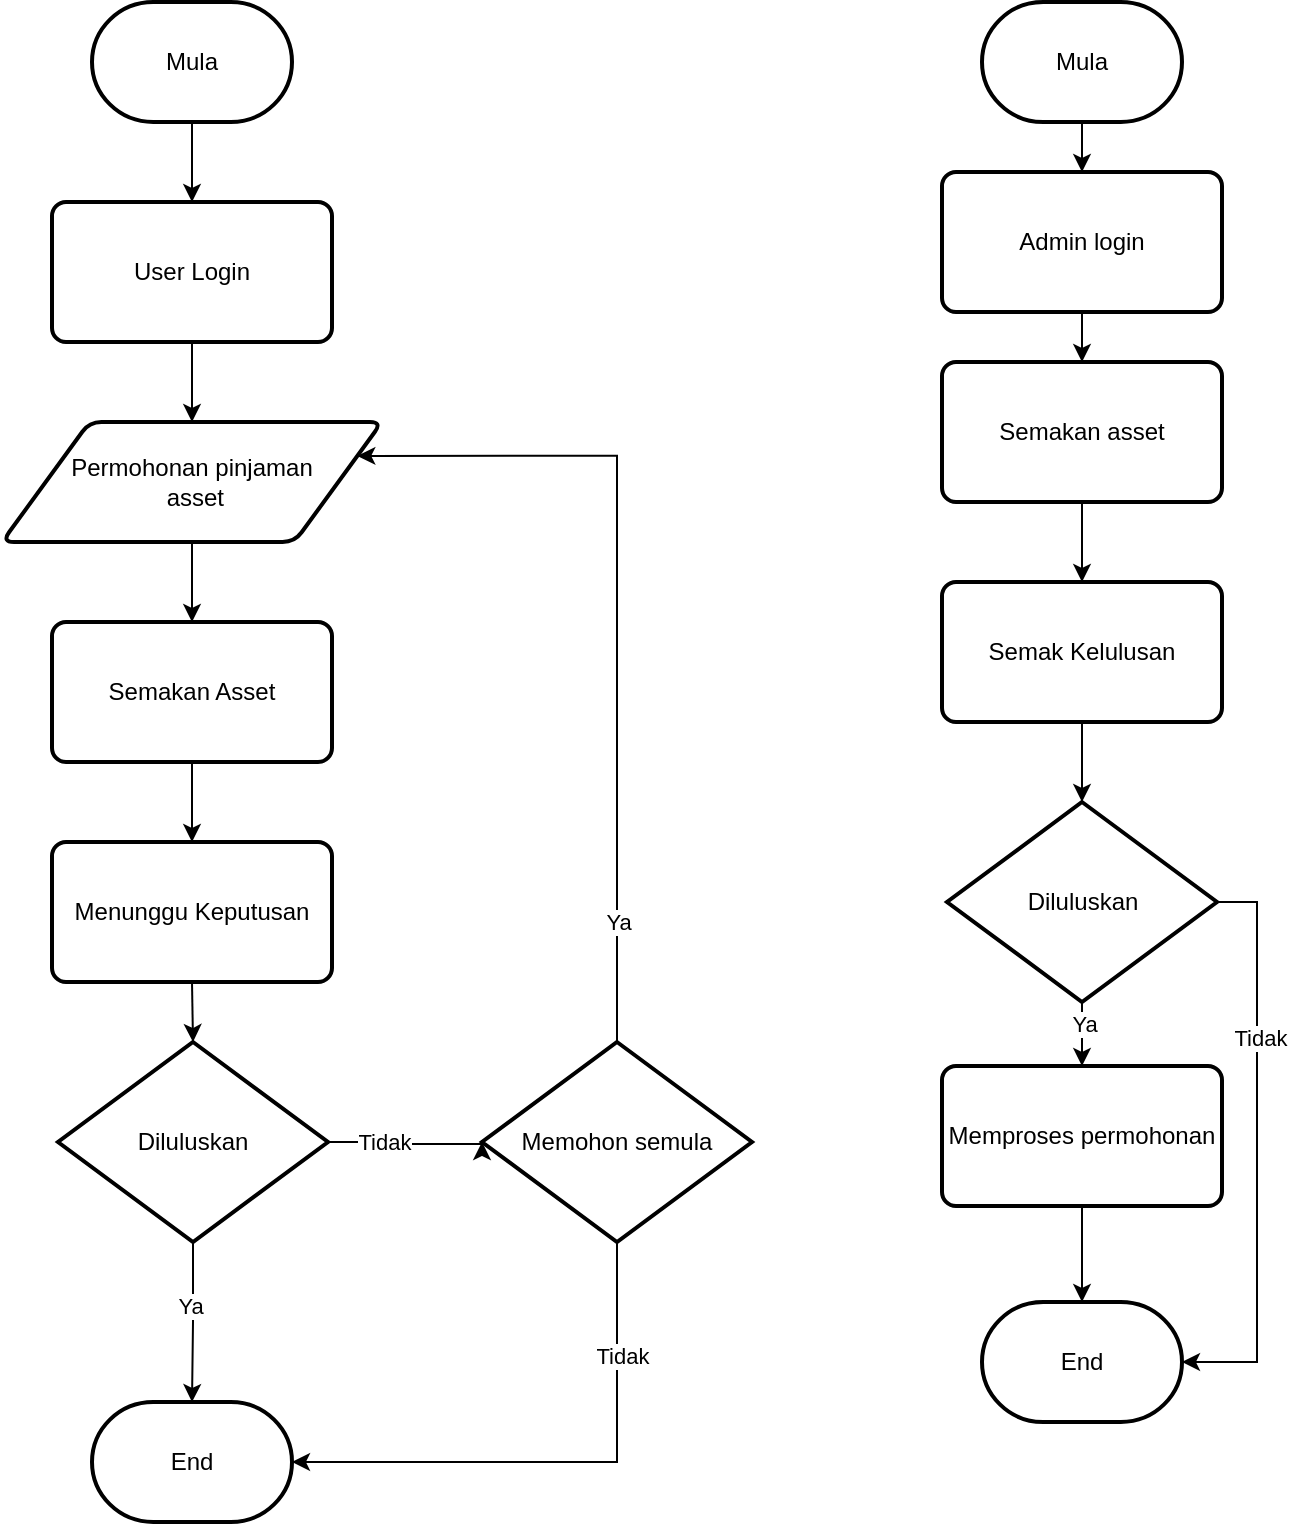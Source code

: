 <mxfile version="28.0.6">
  <diagram name="Page-1" id="ryrmgloJzmJUL8d0fgLl">
    <mxGraphModel dx="1098" dy="614" grid="1" gridSize="10" guides="1" tooltips="1" connect="1" arrows="1" fold="1" page="1" pageScale="1" pageWidth="850" pageHeight="1100" math="0" shadow="0">
      <root>
        <mxCell id="0" />
        <mxCell id="1" parent="0" />
        <mxCell id="0c-XRUJrRKab2AX7CRwr-37" style="edgeStyle=orthogonalEdgeStyle;rounded=0;orthogonalLoop=1;jettySize=auto;html=1;exitX=0.5;exitY=1;exitDx=0;exitDy=0;exitPerimeter=0;entryX=0.5;entryY=0;entryDx=0;entryDy=0;" edge="1" parent="1" source="0c-XRUJrRKab2AX7CRwr-3" target="0c-XRUJrRKab2AX7CRwr-36">
          <mxGeometry relative="1" as="geometry" />
        </mxCell>
        <mxCell id="0c-XRUJrRKab2AX7CRwr-3" value="Mula" style="strokeWidth=2;html=1;shape=mxgraph.flowchart.terminator;whiteSpace=wrap;" vertex="1" parent="1">
          <mxGeometry x="115" y="20" width="100" height="60" as="geometry" />
        </mxCell>
        <mxCell id="0c-XRUJrRKab2AX7CRwr-11" style="edgeStyle=orthogonalEdgeStyle;rounded=0;orthogonalLoop=1;jettySize=auto;html=1;exitX=0.5;exitY=1;exitDx=0;exitDy=0;entryX=0.5;entryY=0;entryDx=0;entryDy=0;" edge="1" parent="1" source="0c-XRUJrRKab2AX7CRwr-5" target="0c-XRUJrRKab2AX7CRwr-7">
          <mxGeometry relative="1" as="geometry" />
        </mxCell>
        <mxCell id="0c-XRUJrRKab2AX7CRwr-5" value="Permohonan pinjaman&lt;div&gt;&amp;nbsp;asset&lt;/div&gt;" style="shape=parallelogram;html=1;strokeWidth=2;perimeter=parallelogramPerimeter;whiteSpace=wrap;rounded=1;arcSize=12;size=0.23;" vertex="1" parent="1">
          <mxGeometry x="70" y="230" width="190" height="60" as="geometry" />
        </mxCell>
        <mxCell id="0c-XRUJrRKab2AX7CRwr-12" style="edgeStyle=orthogonalEdgeStyle;rounded=0;orthogonalLoop=1;jettySize=auto;html=1;exitX=0.5;exitY=1;exitDx=0;exitDy=0;entryX=0.5;entryY=0;entryDx=0;entryDy=0;" edge="1" parent="1" source="0c-XRUJrRKab2AX7CRwr-7" target="0c-XRUJrRKab2AX7CRwr-8">
          <mxGeometry relative="1" as="geometry" />
        </mxCell>
        <mxCell id="0c-XRUJrRKab2AX7CRwr-7" value="Semakan Asset" style="rounded=1;whiteSpace=wrap;html=1;absoluteArcSize=1;arcSize=14;strokeWidth=2;" vertex="1" parent="1">
          <mxGeometry x="95" y="330" width="140" height="70" as="geometry" />
        </mxCell>
        <mxCell id="0c-XRUJrRKab2AX7CRwr-8" value="Menunggu Keputusan" style="rounded=1;whiteSpace=wrap;html=1;absoluteArcSize=1;arcSize=14;strokeWidth=2;" vertex="1" parent="1">
          <mxGeometry x="95" y="440" width="140" height="70" as="geometry" />
        </mxCell>
        <mxCell id="0c-XRUJrRKab2AX7CRwr-22" style="edgeStyle=orthogonalEdgeStyle;rounded=0;orthogonalLoop=1;jettySize=auto;html=1;exitX=1;exitY=0.5;exitDx=0;exitDy=0;exitPerimeter=0;entryX=0;entryY=0.5;entryDx=0;entryDy=0;entryPerimeter=0;" edge="1" parent="1" source="0c-XRUJrRKab2AX7CRwr-9" target="0c-XRUJrRKab2AX7CRwr-25">
          <mxGeometry relative="1" as="geometry">
            <mxPoint x="290" y="590" as="targetPoint" />
            <Array as="points">
              <mxPoint x="262" y="590" />
              <mxPoint x="262" y="591" />
            </Array>
          </mxGeometry>
        </mxCell>
        <mxCell id="0c-XRUJrRKab2AX7CRwr-23" value="Tidak" style="edgeLabel;html=1;align=center;verticalAlign=middle;resizable=0;points=[];" vertex="1" connectable="0" parent="0c-XRUJrRKab2AX7CRwr-22">
          <mxGeometry x="-0.298" relative="1" as="geometry">
            <mxPoint as="offset" />
          </mxGeometry>
        </mxCell>
        <mxCell id="0c-XRUJrRKab2AX7CRwr-9" value="Diluluskan" style="strokeWidth=2;html=1;shape=mxgraph.flowchart.decision;whiteSpace=wrap;" vertex="1" parent="1">
          <mxGeometry x="98" y="540" width="135" height="100" as="geometry" />
        </mxCell>
        <mxCell id="0c-XRUJrRKab2AX7CRwr-14" style="edgeStyle=orthogonalEdgeStyle;rounded=0;orthogonalLoop=1;jettySize=auto;html=1;exitX=0.5;exitY=1;exitDx=0;exitDy=0;entryX=0.5;entryY=0;entryDx=0;entryDy=0;entryPerimeter=0;" edge="1" parent="1" source="0c-XRUJrRKab2AX7CRwr-8" target="0c-XRUJrRKab2AX7CRwr-9">
          <mxGeometry relative="1" as="geometry" />
        </mxCell>
        <mxCell id="0c-XRUJrRKab2AX7CRwr-15" value="End" style="strokeWidth=2;html=1;shape=mxgraph.flowchart.terminator;whiteSpace=wrap;" vertex="1" parent="1">
          <mxGeometry x="115" y="720" width="100" height="60" as="geometry" />
        </mxCell>
        <mxCell id="0c-XRUJrRKab2AX7CRwr-16" style="edgeStyle=orthogonalEdgeStyle;rounded=0;orthogonalLoop=1;jettySize=auto;html=1;exitX=0.5;exitY=1;exitDx=0;exitDy=0;exitPerimeter=0;entryX=0.5;entryY=0;entryDx=0;entryDy=0;entryPerimeter=0;" edge="1" parent="1" source="0c-XRUJrRKab2AX7CRwr-9" target="0c-XRUJrRKab2AX7CRwr-15">
          <mxGeometry relative="1" as="geometry" />
        </mxCell>
        <mxCell id="0c-XRUJrRKab2AX7CRwr-17" value="Ya" style="edgeLabel;html=1;align=center;verticalAlign=middle;resizable=0;points=[];" vertex="1" connectable="0" parent="0c-XRUJrRKab2AX7CRwr-16">
          <mxGeometry x="-0.205" y="-2" relative="1" as="geometry">
            <mxPoint as="offset" />
          </mxGeometry>
        </mxCell>
        <mxCell id="0c-XRUJrRKab2AX7CRwr-27" style="edgeStyle=orthogonalEdgeStyle;rounded=0;orthogonalLoop=1;jettySize=auto;html=1;exitX=0.5;exitY=0;exitDx=0;exitDy=0;exitPerimeter=0;entryX=1;entryY=0.25;entryDx=0;entryDy=0;" edge="1" parent="1" source="0c-XRUJrRKab2AX7CRwr-25" target="0c-XRUJrRKab2AX7CRwr-5">
          <mxGeometry relative="1" as="geometry">
            <Array as="points">
              <mxPoint x="378" y="247" />
            </Array>
          </mxGeometry>
        </mxCell>
        <mxCell id="0c-XRUJrRKab2AX7CRwr-28" value="Ya" style="edgeLabel;html=1;align=center;verticalAlign=middle;resizable=0;points=[];" vertex="1" connectable="0" parent="0c-XRUJrRKab2AX7CRwr-27">
          <mxGeometry x="-0.716" y="1" relative="1" as="geometry">
            <mxPoint x="1" as="offset" />
          </mxGeometry>
        </mxCell>
        <mxCell id="0c-XRUJrRKab2AX7CRwr-25" value="Memohon semula" style="strokeWidth=2;html=1;shape=mxgraph.flowchart.decision;whiteSpace=wrap;" vertex="1" parent="1">
          <mxGeometry x="310" y="540" width="135" height="100" as="geometry" />
        </mxCell>
        <mxCell id="0c-XRUJrRKab2AX7CRwr-29" style="edgeStyle=orthogonalEdgeStyle;rounded=0;orthogonalLoop=1;jettySize=auto;html=1;exitX=0.5;exitY=1;exitDx=0;exitDy=0;exitPerimeter=0;entryX=1;entryY=0.5;entryDx=0;entryDy=0;entryPerimeter=0;" edge="1" parent="1" source="0c-XRUJrRKab2AX7CRwr-25" target="0c-XRUJrRKab2AX7CRwr-15">
          <mxGeometry relative="1" as="geometry" />
        </mxCell>
        <mxCell id="0c-XRUJrRKab2AX7CRwr-30" value="Tidak" style="edgeLabel;html=1;align=center;verticalAlign=middle;resizable=0;points=[];" vertex="1" connectable="0" parent="0c-XRUJrRKab2AX7CRwr-29">
          <mxGeometry x="-0.582" y="2" relative="1" as="geometry">
            <mxPoint as="offset" />
          </mxGeometry>
        </mxCell>
        <mxCell id="0c-XRUJrRKab2AX7CRwr-39" style="edgeStyle=orthogonalEdgeStyle;rounded=0;orthogonalLoop=1;jettySize=auto;html=1;exitX=0.5;exitY=1;exitDx=0;exitDy=0;exitPerimeter=0;entryX=0.5;entryY=0;entryDx=0;entryDy=0;" edge="1" parent="1" source="0c-XRUJrRKab2AX7CRwr-32" target="0c-XRUJrRKab2AX7CRwr-34">
          <mxGeometry relative="1" as="geometry" />
        </mxCell>
        <mxCell id="0c-XRUJrRKab2AX7CRwr-32" value="Mula" style="strokeWidth=2;html=1;shape=mxgraph.flowchart.terminator;whiteSpace=wrap;" vertex="1" parent="1">
          <mxGeometry x="560" y="20" width="100" height="60" as="geometry" />
        </mxCell>
        <mxCell id="0c-XRUJrRKab2AX7CRwr-40" style="edgeStyle=orthogonalEdgeStyle;rounded=0;orthogonalLoop=1;jettySize=auto;html=1;exitX=0.5;exitY=1;exitDx=0;exitDy=0;entryX=0.5;entryY=0;entryDx=0;entryDy=0;" edge="1" parent="1" source="0c-XRUJrRKab2AX7CRwr-34" target="0c-XRUJrRKab2AX7CRwr-35">
          <mxGeometry relative="1" as="geometry" />
        </mxCell>
        <mxCell id="0c-XRUJrRKab2AX7CRwr-34" value="Admin login" style="rounded=1;whiteSpace=wrap;html=1;absoluteArcSize=1;arcSize=14;strokeWidth=2;" vertex="1" parent="1">
          <mxGeometry x="540" y="105" width="140" height="70" as="geometry" />
        </mxCell>
        <mxCell id="0c-XRUJrRKab2AX7CRwr-43" style="edgeStyle=orthogonalEdgeStyle;rounded=0;orthogonalLoop=1;jettySize=auto;html=1;exitX=0.5;exitY=1;exitDx=0;exitDy=0;entryX=0.5;entryY=0;entryDx=0;entryDy=0;" edge="1" parent="1" source="0c-XRUJrRKab2AX7CRwr-35" target="0c-XRUJrRKab2AX7CRwr-41">
          <mxGeometry relative="1" as="geometry" />
        </mxCell>
        <mxCell id="0c-XRUJrRKab2AX7CRwr-35" value="Semakan asset" style="rounded=1;whiteSpace=wrap;html=1;absoluteArcSize=1;arcSize=14;strokeWidth=2;" vertex="1" parent="1">
          <mxGeometry x="540" y="200" width="140" height="70" as="geometry" />
        </mxCell>
        <mxCell id="0c-XRUJrRKab2AX7CRwr-38" style="edgeStyle=orthogonalEdgeStyle;rounded=0;orthogonalLoop=1;jettySize=auto;html=1;exitX=0.5;exitY=1;exitDx=0;exitDy=0;" edge="1" parent="1" source="0c-XRUJrRKab2AX7CRwr-36" target="0c-XRUJrRKab2AX7CRwr-5">
          <mxGeometry relative="1" as="geometry" />
        </mxCell>
        <mxCell id="0c-XRUJrRKab2AX7CRwr-36" value="User Login" style="rounded=1;whiteSpace=wrap;html=1;absoluteArcSize=1;arcSize=14;strokeWidth=2;" vertex="1" parent="1">
          <mxGeometry x="95" y="120" width="140" height="70" as="geometry" />
        </mxCell>
        <mxCell id="0c-XRUJrRKab2AX7CRwr-41" value="Semak Kelulusan" style="rounded=1;whiteSpace=wrap;html=1;absoluteArcSize=1;arcSize=14;strokeWidth=2;" vertex="1" parent="1">
          <mxGeometry x="540" y="310" width="140" height="70" as="geometry" />
        </mxCell>
        <mxCell id="0c-XRUJrRKab2AX7CRwr-48" style="edgeStyle=orthogonalEdgeStyle;rounded=0;orthogonalLoop=1;jettySize=auto;html=1;exitX=0.5;exitY=1;exitDx=0;exitDy=0;exitPerimeter=0;entryX=0.5;entryY=0;entryDx=0;entryDy=0;" edge="1" parent="1" source="0c-XRUJrRKab2AX7CRwr-42" target="0c-XRUJrRKab2AX7CRwr-46">
          <mxGeometry relative="1" as="geometry" />
        </mxCell>
        <mxCell id="0c-XRUJrRKab2AX7CRwr-49" value="Ya" style="edgeLabel;html=1;align=center;verticalAlign=middle;resizable=0;points=[];" vertex="1" connectable="0" parent="0c-XRUJrRKab2AX7CRwr-48">
          <mxGeometry x="-0.312" y="1" relative="1" as="geometry">
            <mxPoint as="offset" />
          </mxGeometry>
        </mxCell>
        <mxCell id="0c-XRUJrRKab2AX7CRwr-42" value="Diluluskan" style="strokeWidth=2;html=1;shape=mxgraph.flowchart.decision;whiteSpace=wrap;" vertex="1" parent="1">
          <mxGeometry x="542.5" y="420" width="135" height="100" as="geometry" />
        </mxCell>
        <mxCell id="0c-XRUJrRKab2AX7CRwr-44" style="edgeStyle=orthogonalEdgeStyle;rounded=0;orthogonalLoop=1;jettySize=auto;html=1;exitX=0.5;exitY=1;exitDx=0;exitDy=0;entryX=0.5;entryY=0;entryDx=0;entryDy=0;entryPerimeter=0;" edge="1" parent="1" source="0c-XRUJrRKab2AX7CRwr-41" target="0c-XRUJrRKab2AX7CRwr-42">
          <mxGeometry relative="1" as="geometry" />
        </mxCell>
        <mxCell id="0c-XRUJrRKab2AX7CRwr-46" value="Memproses permohonan" style="rounded=1;whiteSpace=wrap;html=1;absoluteArcSize=1;arcSize=14;strokeWidth=2;" vertex="1" parent="1">
          <mxGeometry x="540" y="552" width="140" height="70" as="geometry" />
        </mxCell>
        <mxCell id="0c-XRUJrRKab2AX7CRwr-50" value="End" style="strokeWidth=2;html=1;shape=mxgraph.flowchart.terminator;whiteSpace=wrap;" vertex="1" parent="1">
          <mxGeometry x="560" y="670" width="100" height="60" as="geometry" />
        </mxCell>
        <mxCell id="0c-XRUJrRKab2AX7CRwr-51" style="edgeStyle=orthogonalEdgeStyle;rounded=0;orthogonalLoop=1;jettySize=auto;html=1;exitX=0.5;exitY=1;exitDx=0;exitDy=0;entryX=0.5;entryY=0;entryDx=0;entryDy=0;entryPerimeter=0;" edge="1" parent="1" source="0c-XRUJrRKab2AX7CRwr-46" target="0c-XRUJrRKab2AX7CRwr-50">
          <mxGeometry relative="1" as="geometry" />
        </mxCell>
        <mxCell id="0c-XRUJrRKab2AX7CRwr-52" style="edgeStyle=orthogonalEdgeStyle;rounded=0;orthogonalLoop=1;jettySize=auto;html=1;exitX=1;exitY=0.5;exitDx=0;exitDy=0;exitPerimeter=0;entryX=1;entryY=0.5;entryDx=0;entryDy=0;entryPerimeter=0;" edge="1" parent="1" source="0c-XRUJrRKab2AX7CRwr-42" target="0c-XRUJrRKab2AX7CRwr-50">
          <mxGeometry relative="1" as="geometry" />
        </mxCell>
        <mxCell id="0c-XRUJrRKab2AX7CRwr-53" value="Tidak" style="edgeLabel;html=1;align=center;verticalAlign=middle;resizable=0;points=[];" vertex="1" connectable="0" parent="0c-XRUJrRKab2AX7CRwr-52">
          <mxGeometry x="-0.388" y="1" relative="1" as="geometry">
            <mxPoint as="offset" />
          </mxGeometry>
        </mxCell>
      </root>
    </mxGraphModel>
  </diagram>
</mxfile>
